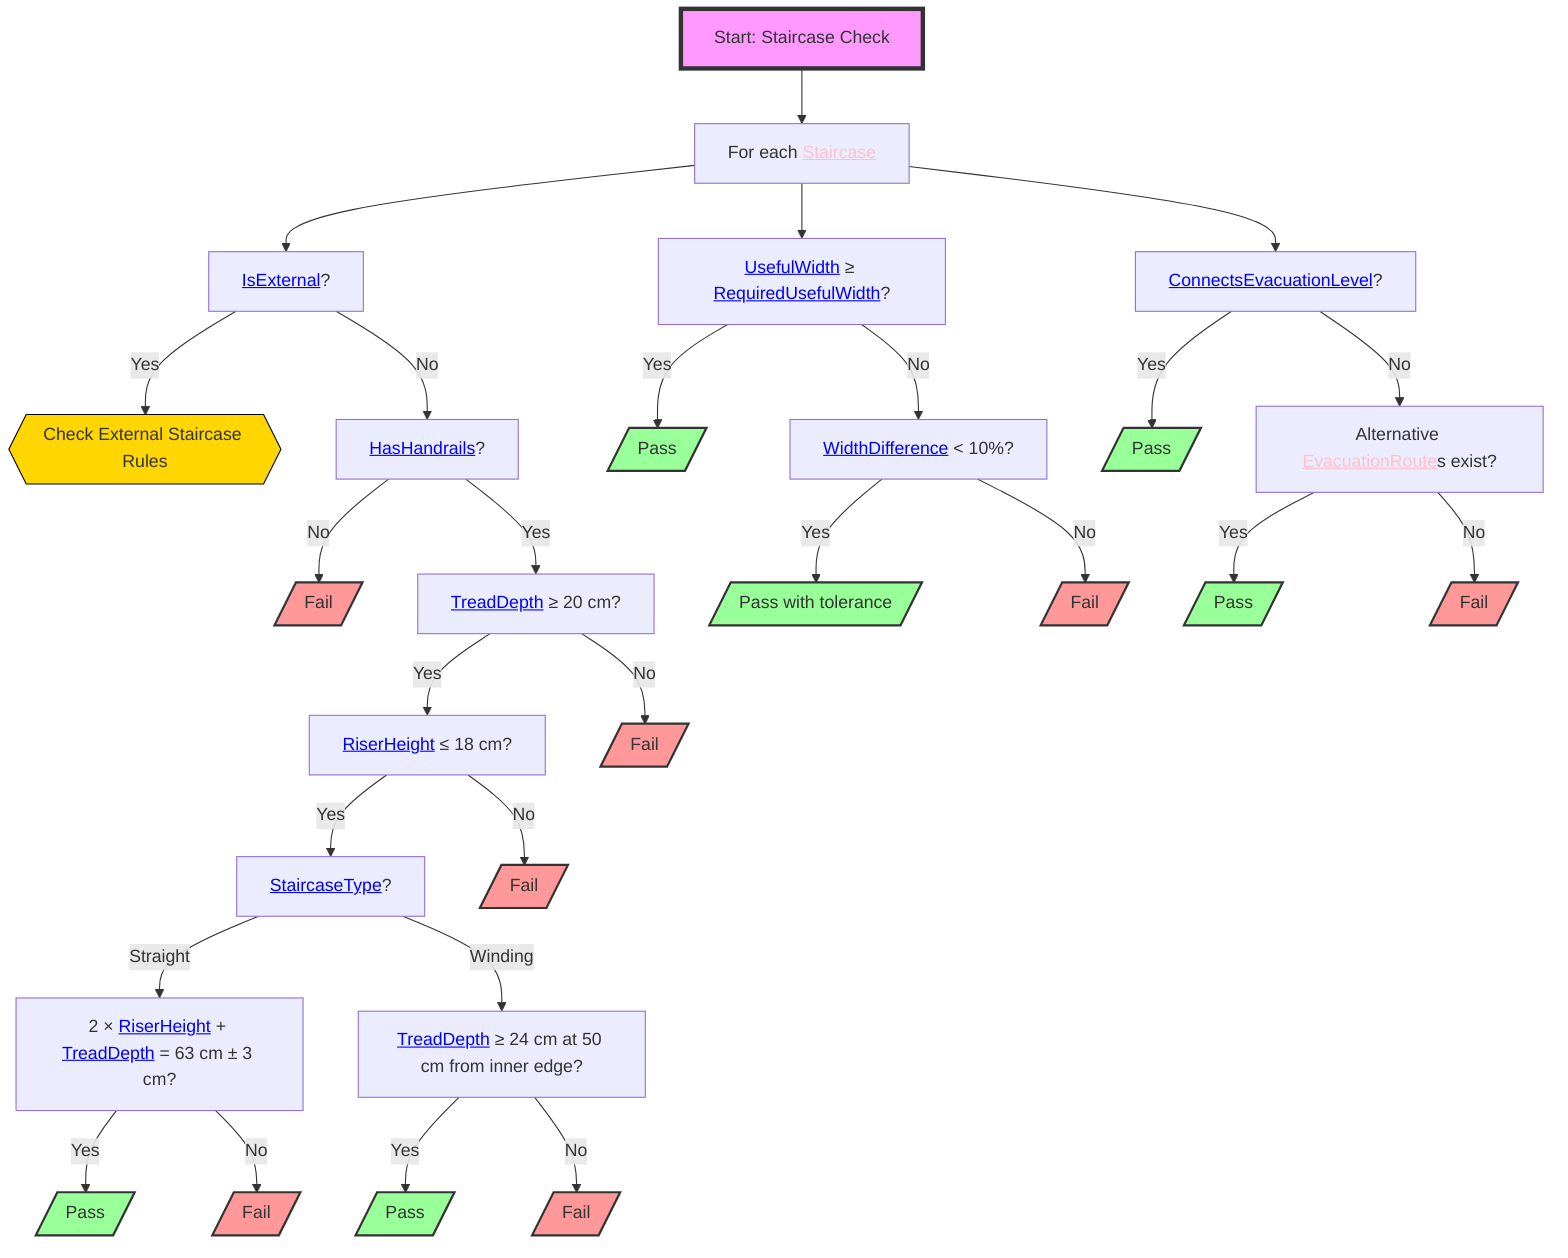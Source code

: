 flowchart TD
    S1["Start: Staircase Check"] --> A["For each <a href="http://example.com/firebimbuilding#Staircase" style="color:pink;">Staircase</a>"]
    A --> B["<a href="http://example.com/firebimbuilding#IsExternal" style="color:blue;">IsExternal</a>?"] & S["<a href="http://example.com/firebimbuilding#UsefulWidth" style="color:blue">UsefulWidth</a> ≥ <a href="http://example.com/firebimbuilding#RequiredUsefulWidth" style="color:blue">RequiredUsefulWidth</a>?"] & X["<a href="http://example.com/firebimbuilding#ConnectsEvacuationLevel" style="color:blue">ConnectsEvacuationLevel</a>?"]
    B -- Yes --> C["Check External Staircase Rules"]
    B -- No --> E["<a href="http://example.com/firebimbuilding#HasHandrails" style="color:blue;">HasHandrails</a>?"]
    E -- No --> G[/"Fail"/]
    H["<a href="http://example.com/firebimbuilding#TreadDepth" style="color:blue;">TreadDepth</a> ≥ 20 cm?"] -- Yes --> I["<a href="http://example.com/firebimbuilding#RiserHeight" style="color:blue">RiserHeight</a> ≤ 18 cm?"]
    H -- No --> J[/"Fail"/]
    I -- Yes --> K["<a href="http://example.com/firebimbuilding#StaircaseType" style="color:blue;">StaircaseType</a>?"]
    I -- No --> L[/"Fail"/]
    K -- Straight --> M["2 × <a href="http://example.com/firebimbuilding#RiserHeight" style="color:blue;">RiserHeight</a> + <a href="http://example.com/firebimbuilding#TreadDepth" style="color:blue">TreadDepth</a> = 63 cm ± 3 cm?"]
    K -- Winding --> N["<a href="http://example.com/firebimbuilding#TreadDepth" style="color:blue;">TreadDepth</a> ≥ 24 cm at 50 cm from inner edge?"]
    M -- Yes --> O[/"Pass"/]
    M -- No --> P[/"Fail"/]
    N -- Yes --> Q[/"Pass"/]
    N -- No --> R[/"Fail"/]
    S -- Yes --> T[/"Pass"/]
    S -- No --> U["<a href="http://example.com/firebimbuilding#WidthDifference" style="color:blue;">WidthDifference</a> &lt; 10%?"]
    U -- Yes --> V[/"Pass with tolerance"/]
    U -- No --> W[/"Fail"/]
    X -- Yes --> Y[/"Pass"/]
    AA["Alternative <a href="http://example.com/firebimbuilding#EvacuationRoute" style="color:pink;">EvacuationRoute</a>s exist?"] -- Yes --> AB[/"Pass"/]
    AA -- No --> AC[/"Fail"/]
    E -- Yes --> H
    X -- No --> AA

    C@{ shape: hex}
     S1:::startClass
     G:::failClass
     J:::failClass
     L:::failClass
     O:::passClass
     P:::failClass
     Q:::passClass
     R:::failClass
     T:::passClass
     V:::passClass
     W:::failClass
     Y:::passClass
     AB:::passClass
     AC:::failClass
    classDef startClass fill:#f9f,stroke:#333,stroke-width:4px
    classDef passClass fill:#9f9,stroke:#333,stroke-width:2px
    classDef failClass fill:#f99,stroke:#333,stroke-width:2px
    style C stroke:#000000,stroke-width:1px,stroke-dasharray: 0,fill:#FFD600